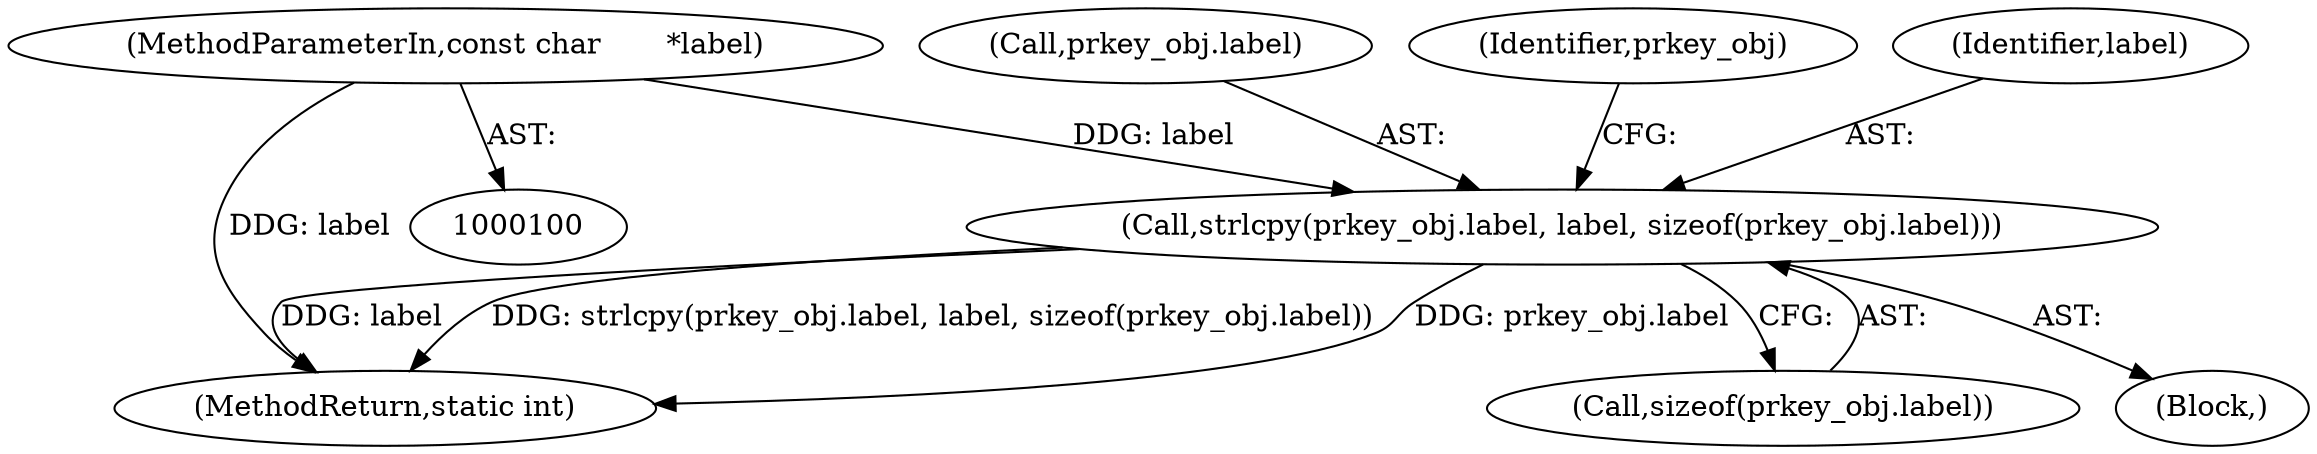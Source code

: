 digraph "0_OpenSC_8fe377e93b4b56060e5bbfb6f3142ceaeca744fa_20@pointer" {
"1000107" [label="(MethodParameterIn,const char       *label)"];
"1000178" [label="(Call,strlcpy(prkey_obj.label, label, sizeof(prkey_obj.label)))"];
"1000179" [label="(Call,prkey_obj.label)"];
"1000189" [label="(Identifier,prkey_obj)"];
"1000108" [label="(Block,)"];
"1000107" [label="(MethodParameterIn,const char       *label)"];
"1000512" [label="(MethodReturn,static int)"];
"1000183" [label="(Call,sizeof(prkey_obj.label))"];
"1000182" [label="(Identifier,label)"];
"1000178" [label="(Call,strlcpy(prkey_obj.label, label, sizeof(prkey_obj.label)))"];
"1000107" -> "1000100"  [label="AST: "];
"1000107" -> "1000512"  [label="DDG: label"];
"1000107" -> "1000178"  [label="DDG: label"];
"1000178" -> "1000108"  [label="AST: "];
"1000178" -> "1000183"  [label="CFG: "];
"1000179" -> "1000178"  [label="AST: "];
"1000182" -> "1000178"  [label="AST: "];
"1000183" -> "1000178"  [label="AST: "];
"1000189" -> "1000178"  [label="CFG: "];
"1000178" -> "1000512"  [label="DDG: label"];
"1000178" -> "1000512"  [label="DDG: strlcpy(prkey_obj.label, label, sizeof(prkey_obj.label))"];
"1000178" -> "1000512"  [label="DDG: prkey_obj.label"];
}

